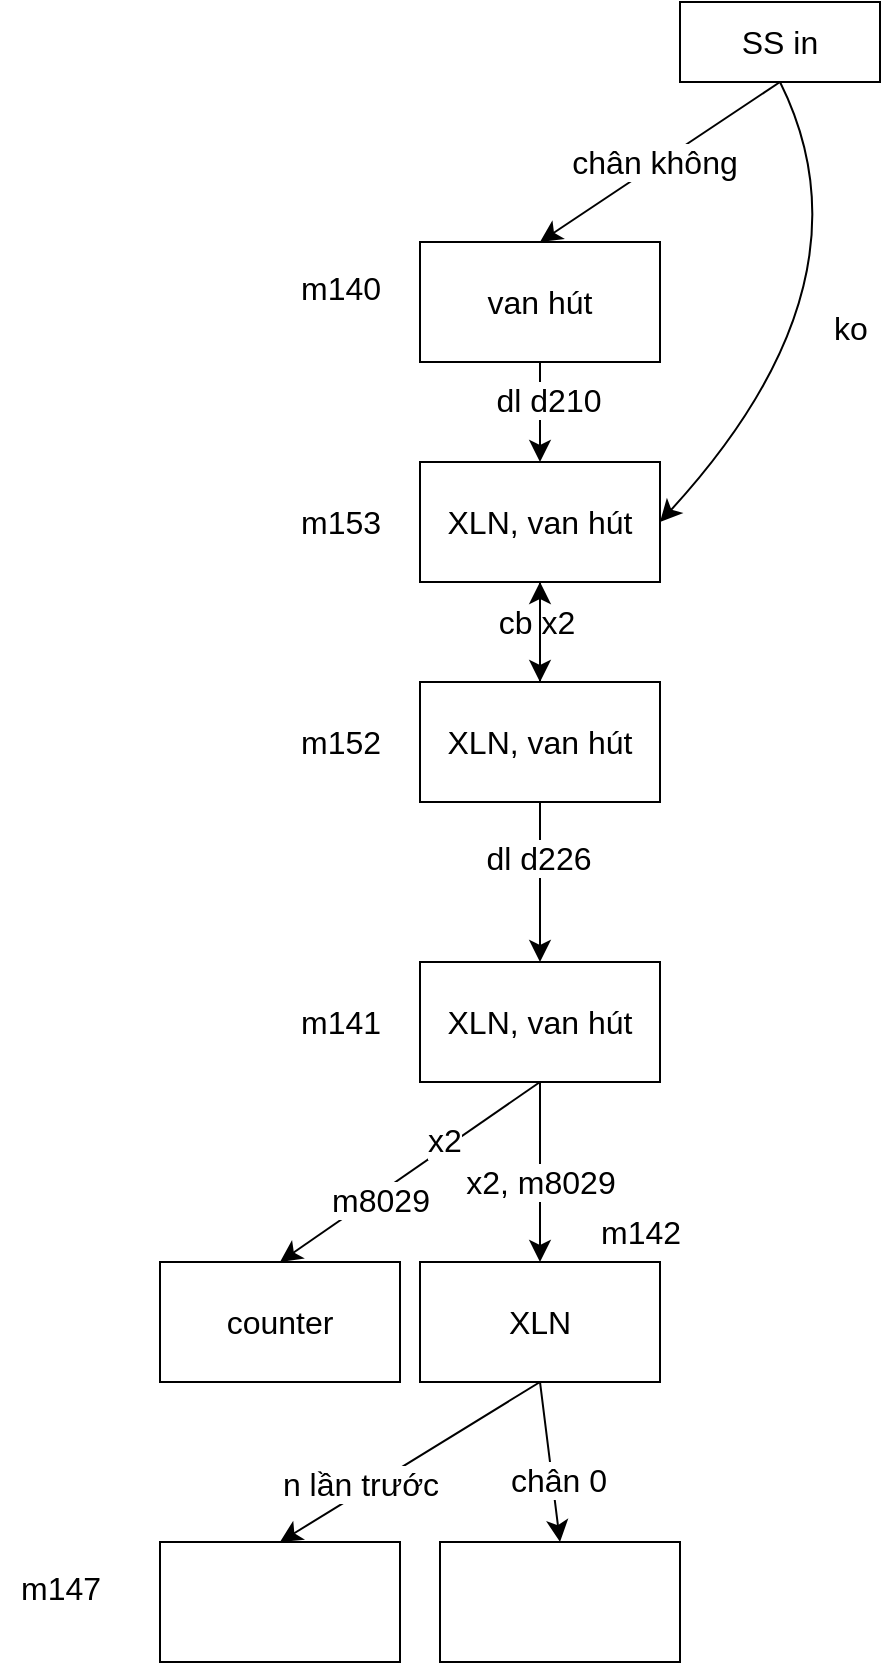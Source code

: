 <mxfile version="23.0.1" type="github">
  <diagram name="Trang-1" id="1H3SK76nEYsDpkZw7GPR">
    <mxGraphModel dx="2550" dy="870" grid="1" gridSize="10" guides="1" tooltips="1" connect="1" arrows="1" fold="1" page="0" pageScale="1" pageWidth="827" pageHeight="1169" math="0" shadow="0">
      <root>
        <mxCell id="0" />
        <mxCell id="1" parent="0" />
        <mxCell id="MtDzwmHEhNQLWTvaQFK7-7" style="edgeStyle=none;curved=1;rounded=0;orthogonalLoop=1;jettySize=auto;html=1;exitX=0.5;exitY=1;exitDx=0;exitDy=0;entryX=0.5;entryY=0;entryDx=0;entryDy=0;fontSize=12;startSize=8;endSize=8;" parent="1" source="MtDzwmHEhNQLWTvaQFK7-3" target="MtDzwmHEhNQLWTvaQFK7-4" edge="1">
          <mxGeometry relative="1" as="geometry" />
        </mxCell>
        <mxCell id="MtDzwmHEhNQLWTvaQFK7-8" value="chân không" style="edgeLabel;html=1;align=center;verticalAlign=middle;resizable=0;points=[];fontSize=16;" parent="MtDzwmHEhNQLWTvaQFK7-7" vertex="1" connectable="0">
          <mxGeometry x="0.05" y="-3" relative="1" as="geometry">
            <mxPoint x="1" as="offset" />
          </mxGeometry>
        </mxCell>
        <mxCell id="MtDzwmHEhNQLWTvaQFK7-10" style="edgeStyle=none;curved=1;rounded=0;orthogonalLoop=1;jettySize=auto;html=1;exitX=0.5;exitY=1;exitDx=0;exitDy=0;entryX=1;entryY=0.5;entryDx=0;entryDy=0;fontSize=12;startSize=8;endSize=8;" parent="1" source="MtDzwmHEhNQLWTvaQFK7-3" target="MtDzwmHEhNQLWTvaQFK7-12" edge="1">
          <mxGeometry relative="1" as="geometry">
            <mxPoint x="140" y="380" as="targetPoint" />
            <Array as="points">
              <mxPoint x="100" y="400" />
            </Array>
          </mxGeometry>
        </mxCell>
        <mxCell id="MtDzwmHEhNQLWTvaQFK7-11" value="ko" style="edgeLabel;html=1;align=center;verticalAlign=middle;resizable=0;points=[];fontSize=16;" parent="MtDzwmHEhNQLWTvaQFK7-10" vertex="1" connectable="0">
          <mxGeometry x="0.007" y="4" relative="1" as="geometry">
            <mxPoint as="offset" />
          </mxGeometry>
        </mxCell>
        <mxCell id="MtDzwmHEhNQLWTvaQFK7-3" value="SS in" style="whiteSpace=wrap;html=1;fontSize=16;" parent="1" vertex="1">
          <mxGeometry y="260" width="100" height="40" as="geometry" />
        </mxCell>
        <mxCell id="MtDzwmHEhNQLWTvaQFK7-13" style="edgeStyle=none;curved=1;rounded=0;orthogonalLoop=1;jettySize=auto;html=1;exitX=0.5;exitY=1;exitDx=0;exitDy=0;fontSize=12;startSize=8;endSize=8;" parent="1" source="MtDzwmHEhNQLWTvaQFK7-4" target="MtDzwmHEhNQLWTvaQFK7-12" edge="1">
          <mxGeometry relative="1" as="geometry" />
        </mxCell>
        <mxCell id="MtDzwmHEhNQLWTvaQFK7-14" value="dl d210" style="edgeLabel;html=1;align=center;verticalAlign=middle;resizable=0;points=[];fontSize=16;" parent="MtDzwmHEhNQLWTvaQFK7-13" vertex="1" connectable="0">
          <mxGeometry x="-0.26" y="4" relative="1" as="geometry">
            <mxPoint as="offset" />
          </mxGeometry>
        </mxCell>
        <mxCell id="MtDzwmHEhNQLWTvaQFK7-4" value="van hút" style="whiteSpace=wrap;html=1;fontSize=16;" parent="1" vertex="1">
          <mxGeometry x="-130" y="380" width="120" height="60" as="geometry" />
        </mxCell>
        <mxCell id="MtDzwmHEhNQLWTvaQFK7-19" style="edgeStyle=none;curved=1;rounded=0;orthogonalLoop=1;jettySize=auto;html=1;exitX=0.5;exitY=1;exitDx=0;exitDy=0;entryX=0.5;entryY=0;entryDx=0;entryDy=0;fontSize=12;startSize=8;endSize=8;" parent="1" source="MtDzwmHEhNQLWTvaQFK7-12" target="MtDzwmHEhNQLWTvaQFK7-18" edge="1">
          <mxGeometry relative="1" as="geometry" />
        </mxCell>
        <mxCell id="MtDzwmHEhNQLWTvaQFK7-20" value="cb x2" style="edgeLabel;html=1;align=center;verticalAlign=middle;resizable=0;points=[];fontSize=16;" parent="MtDzwmHEhNQLWTvaQFK7-19" vertex="1" connectable="0">
          <mxGeometry x="-0.17" y="-2" relative="1" as="geometry">
            <mxPoint y="-1" as="offset" />
          </mxGeometry>
        </mxCell>
        <mxCell id="MtDzwmHEhNQLWTvaQFK7-12" value="XLN, van hút" style="whiteSpace=wrap;html=1;fontSize=16;" parent="1" vertex="1">
          <mxGeometry x="-130" y="490" width="120" height="60" as="geometry" />
        </mxCell>
        <mxCell id="MtDzwmHEhNQLWTvaQFK7-15" value="m140" style="text;html=1;align=center;verticalAlign=middle;resizable=0;points=[];autosize=1;strokeColor=none;fillColor=none;fontSize=16;" parent="1" vertex="1">
          <mxGeometry x="-200" y="388" width="60" height="30" as="geometry" />
        </mxCell>
        <mxCell id="MtDzwmHEhNQLWTvaQFK7-16" value="m153" style="text;html=1;align=center;verticalAlign=middle;resizable=0;points=[];autosize=1;strokeColor=none;fillColor=none;fontSize=16;" parent="1" vertex="1">
          <mxGeometry x="-200" y="505" width="60" height="30" as="geometry" />
        </mxCell>
        <mxCell id="MtDzwmHEhNQLWTvaQFK7-21" value="" style="edgeStyle=none;curved=1;rounded=0;orthogonalLoop=1;jettySize=auto;html=1;fontSize=12;startSize=8;endSize=8;" parent="1" source="MtDzwmHEhNQLWTvaQFK7-18" target="MtDzwmHEhNQLWTvaQFK7-12" edge="1">
          <mxGeometry relative="1" as="geometry" />
        </mxCell>
        <mxCell id="MtDzwmHEhNQLWTvaQFK7-25" style="edgeStyle=none;curved=1;rounded=0;orthogonalLoop=1;jettySize=auto;html=1;exitX=0.5;exitY=1;exitDx=0;exitDy=0;entryX=0.5;entryY=0;entryDx=0;entryDy=0;fontSize=12;startSize=8;endSize=8;" parent="1" source="MtDzwmHEhNQLWTvaQFK7-18" target="MtDzwmHEhNQLWTvaQFK7-24" edge="1">
          <mxGeometry relative="1" as="geometry" />
        </mxCell>
        <mxCell id="MtDzwmHEhNQLWTvaQFK7-26" value="dl d226" style="edgeLabel;html=1;align=center;verticalAlign=middle;resizable=0;points=[];fontSize=16;" parent="MtDzwmHEhNQLWTvaQFK7-25" vertex="1" connectable="0">
          <mxGeometry x="-0.306" y="-1" relative="1" as="geometry">
            <mxPoint as="offset" />
          </mxGeometry>
        </mxCell>
        <mxCell id="MtDzwmHEhNQLWTvaQFK7-18" value="XLN, van hút" style="whiteSpace=wrap;html=1;fontSize=16;" parent="1" vertex="1">
          <mxGeometry x="-130" y="600" width="120" height="60" as="geometry" />
        </mxCell>
        <mxCell id="MtDzwmHEhNQLWTvaQFK7-22" value="m152" style="text;html=1;align=center;verticalAlign=middle;resizable=0;points=[];autosize=1;strokeColor=none;fillColor=none;fontSize=16;" parent="1" vertex="1">
          <mxGeometry x="-200" y="615" width="60" height="30" as="geometry" />
        </mxCell>
        <mxCell id="MtDzwmHEhNQLWTvaQFK7-29" style="edgeStyle=none;curved=1;rounded=0;orthogonalLoop=1;jettySize=auto;html=1;exitX=0.5;exitY=1;exitDx=0;exitDy=0;entryX=0.5;entryY=0;entryDx=0;entryDy=0;fontSize=12;startSize=8;endSize=8;" parent="1" source="MtDzwmHEhNQLWTvaQFK7-24" target="MtDzwmHEhNQLWTvaQFK7-28" edge="1">
          <mxGeometry relative="1" as="geometry" />
        </mxCell>
        <mxCell id="MtDzwmHEhNQLWTvaQFK7-30" value="x2" style="edgeLabel;html=1;align=center;verticalAlign=middle;resizable=0;points=[];fontSize=16;" parent="MtDzwmHEhNQLWTvaQFK7-29" vertex="1" connectable="0">
          <mxGeometry x="-0.29" y="-4" relative="1" as="geometry">
            <mxPoint as="offset" />
          </mxGeometry>
        </mxCell>
        <mxCell id="MtDzwmHEhNQLWTvaQFK7-31" value="m8029" style="edgeLabel;html=1;align=center;verticalAlign=middle;resizable=0;points=[];fontSize=16;" parent="MtDzwmHEhNQLWTvaQFK7-29" vertex="1" connectable="0">
          <mxGeometry x="0.256" y="3" relative="1" as="geometry">
            <mxPoint as="offset" />
          </mxGeometry>
        </mxCell>
        <mxCell id="MtDzwmHEhNQLWTvaQFK7-37" style="edgeStyle=none;curved=1;rounded=0;orthogonalLoop=1;jettySize=auto;html=1;exitX=0.5;exitY=1;exitDx=0;exitDy=0;entryX=0.5;entryY=0;entryDx=0;entryDy=0;fontSize=12;startSize=8;endSize=8;" parent="1" source="MtDzwmHEhNQLWTvaQFK7-24" target="MtDzwmHEhNQLWTvaQFK7-32" edge="1">
          <mxGeometry relative="1" as="geometry" />
        </mxCell>
        <mxCell id="MtDzwmHEhNQLWTvaQFK7-38" value="x2, m8029" style="edgeLabel;html=1;align=center;verticalAlign=middle;resizable=0;points=[];fontSize=16;" parent="MtDzwmHEhNQLWTvaQFK7-37" vertex="1" connectable="0">
          <mxGeometry x="-0.533" y="1" relative="1" as="geometry">
            <mxPoint x="-1" y="29" as="offset" />
          </mxGeometry>
        </mxCell>
        <mxCell id="MtDzwmHEhNQLWTvaQFK7-24" value="XLN, van hút" style="whiteSpace=wrap;html=1;fontSize=16;" parent="1" vertex="1">
          <mxGeometry x="-130" y="740" width="120" height="60" as="geometry" />
        </mxCell>
        <mxCell id="MtDzwmHEhNQLWTvaQFK7-27" value="m141" style="text;html=1;align=center;verticalAlign=middle;resizable=0;points=[];autosize=1;strokeColor=none;fillColor=none;fontSize=16;" parent="1" vertex="1">
          <mxGeometry x="-200" y="755" width="60" height="30" as="geometry" />
        </mxCell>
        <mxCell id="MtDzwmHEhNQLWTvaQFK7-28" value="counter" style="whiteSpace=wrap;html=1;fontSize=16;" parent="1" vertex="1">
          <mxGeometry x="-260" y="890" width="120" height="60" as="geometry" />
        </mxCell>
        <mxCell id="MtDzwmHEhNQLWTvaQFK7-42" style="edgeStyle=none;curved=1;rounded=0;orthogonalLoop=1;jettySize=auto;html=1;exitX=0.5;exitY=1;exitDx=0;exitDy=0;fontSize=12;startSize=8;endSize=8;entryX=0.5;entryY=0;entryDx=0;entryDy=0;" parent="1" source="MtDzwmHEhNQLWTvaQFK7-32" target="MtDzwmHEhNQLWTvaQFK7-39" edge="1">
          <mxGeometry relative="1" as="geometry">
            <mxPoint x="-70.5" y="990" as="targetPoint" />
          </mxGeometry>
        </mxCell>
        <mxCell id="MtDzwmHEhNQLWTvaQFK7-46" value="n lần trước" style="edgeLabel;html=1;align=center;verticalAlign=middle;resizable=0;points=[];fontSize=16;" parent="MtDzwmHEhNQLWTvaQFK7-42" vertex="1" connectable="0">
          <mxGeometry x="0.116" y="-5" relative="1" as="geometry">
            <mxPoint x="-15" y="10" as="offset" />
          </mxGeometry>
        </mxCell>
        <mxCell id="MtDzwmHEhNQLWTvaQFK7-44" style="edgeStyle=none;curved=1;rounded=0;orthogonalLoop=1;jettySize=auto;html=1;exitX=0.5;exitY=1;exitDx=0;exitDy=0;entryX=0.5;entryY=0;entryDx=0;entryDy=0;fontSize=12;startSize=8;endSize=8;" parent="1" source="MtDzwmHEhNQLWTvaQFK7-32" target="MtDzwmHEhNQLWTvaQFK7-43" edge="1">
          <mxGeometry relative="1" as="geometry" />
        </mxCell>
        <mxCell id="MtDzwmHEhNQLWTvaQFK7-45" value="chân 0" style="edgeLabel;html=1;align=center;verticalAlign=middle;resizable=0;points=[];fontSize=16;" parent="MtDzwmHEhNQLWTvaQFK7-44" vertex="1" connectable="0">
          <mxGeometry x="0.228" y="3" relative="1" as="geometry">
            <mxPoint as="offset" />
          </mxGeometry>
        </mxCell>
        <mxCell id="MtDzwmHEhNQLWTvaQFK7-32" value="XLN" style="whiteSpace=wrap;html=1;fontSize=16;" parent="1" vertex="1">
          <mxGeometry x="-130" y="890" width="120" height="60" as="geometry" />
        </mxCell>
        <mxCell id="MtDzwmHEhNQLWTvaQFK7-33" value="m142" style="text;html=1;align=center;verticalAlign=middle;resizable=0;points=[];autosize=1;strokeColor=none;fillColor=none;fontSize=16;" parent="1" vertex="1">
          <mxGeometry x="-50" y="860" width="60" height="30" as="geometry" />
        </mxCell>
        <mxCell id="MtDzwmHEhNQLWTvaQFK7-39" value="" style="whiteSpace=wrap;html=1;fontSize=16;" parent="1" vertex="1">
          <mxGeometry x="-260" y="1030" width="120" height="60" as="geometry" />
        </mxCell>
        <mxCell id="MtDzwmHEhNQLWTvaQFK7-43" value="" style="whiteSpace=wrap;html=1;fontSize=16;" parent="1" vertex="1">
          <mxGeometry x="-120" y="1030" width="120" height="60" as="geometry" />
        </mxCell>
        <mxCell id="MtDzwmHEhNQLWTvaQFK7-47" value="m147" style="text;html=1;align=center;verticalAlign=middle;resizable=0;points=[];autosize=1;strokeColor=none;fillColor=none;fontSize=16;" parent="1" vertex="1">
          <mxGeometry x="-340" y="1038" width="60" height="30" as="geometry" />
        </mxCell>
      </root>
    </mxGraphModel>
  </diagram>
</mxfile>
